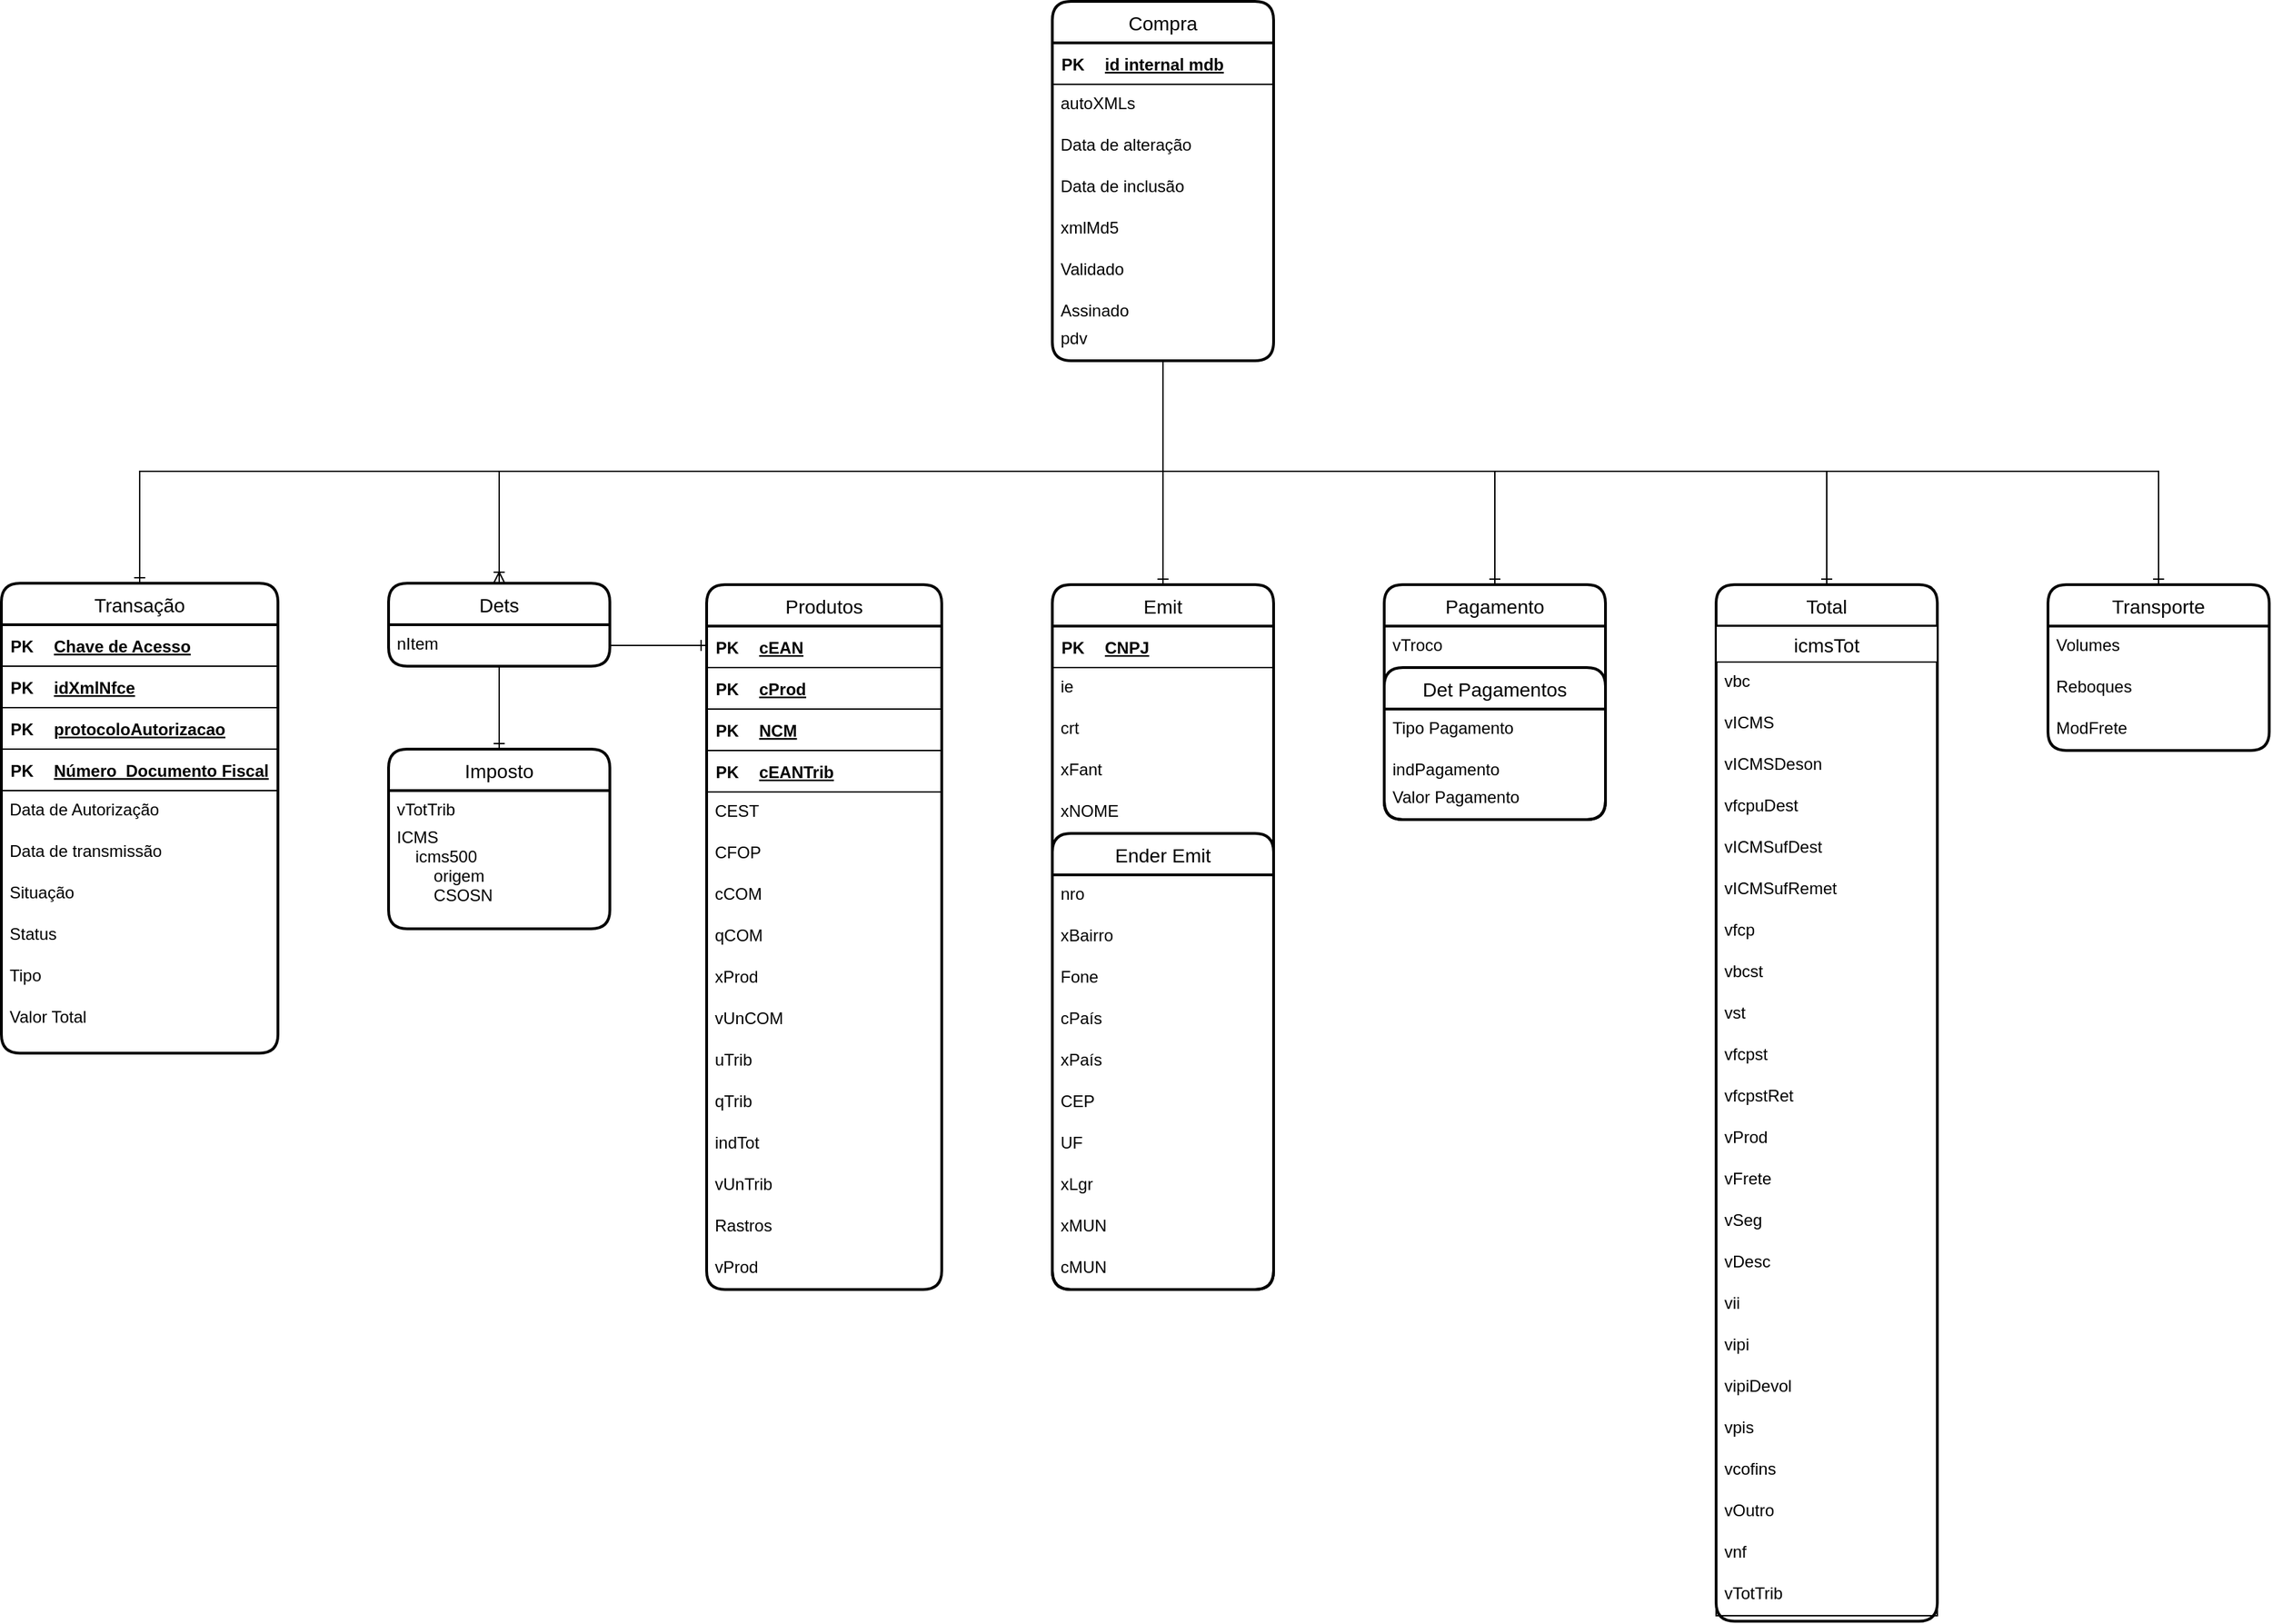 <mxfile version="17.4.2" type="device"><diagram id="R2lEEEUBdFMjLlhIrx00" name="Page-1"><mxGraphModel dx="3020" dy="2290" grid="1" gridSize="10" guides="1" tooltips="1" connect="1" arrows="1" fold="1" page="1" pageScale="1" pageWidth="850" pageHeight="1100" math="0" shadow="0" extFonts="Permanent Marker^https://fonts.googleapis.com/css?family=Permanent+Marker"><root><mxCell id="0"/><mxCell id="1" parent="0"/><mxCell id="2n5UuGQk44Oi8StF2UVQ-18" value="Transação" style="swimlane;childLayout=stackLayout;horizontal=1;startSize=30;horizontalStack=0;rounded=1;fontSize=14;fontStyle=0;strokeWidth=2;resizeParent=0;resizeLast=1;shadow=0;dashed=0;align=center;" vertex="1" parent="1"><mxGeometry x="-240" y="81" width="200" height="340" as="geometry"/></mxCell><mxCell id="2n5UuGQk44Oi8StF2UVQ-20" value="" style="shape=table;startSize=0;container=1;collapsible=1;childLayout=tableLayout;fixedRows=1;rowLines=0;fontStyle=0;align=center;resizeLast=1;strokeColor=none;fillColor=none;collapsible=0;" vertex="1" parent="2n5UuGQk44Oi8StF2UVQ-18"><mxGeometry y="30" width="200" height="30" as="geometry"/></mxCell><mxCell id="2n5UuGQk44Oi8StF2UVQ-21" value="" style="shape=tableRow;horizontal=0;startSize=0;swimlaneHead=0;swimlaneBody=0;fillColor=none;collapsible=0;dropTarget=0;points=[[0,0.5],[1,0.5]];portConstraint=eastwest;top=0;left=0;right=0;bottom=1;" vertex="1" parent="2n5UuGQk44Oi8StF2UVQ-20"><mxGeometry width="200" height="30" as="geometry"/></mxCell><mxCell id="2n5UuGQk44Oi8StF2UVQ-22" value="PK" style="shape=partialRectangle;connectable=0;fillColor=none;top=0;left=0;bottom=0;right=0;fontStyle=1;overflow=hidden;" vertex="1" parent="2n5UuGQk44Oi8StF2UVQ-21"><mxGeometry width="30" height="30" as="geometry"><mxRectangle width="30" height="30" as="alternateBounds"/></mxGeometry></mxCell><mxCell id="2n5UuGQk44Oi8StF2UVQ-23" value="Chave de Acesso" style="shape=partialRectangle;connectable=0;fillColor=none;top=0;left=0;bottom=0;right=0;align=left;spacingLeft=6;fontStyle=5;overflow=hidden;" vertex="1" parent="2n5UuGQk44Oi8StF2UVQ-21"><mxGeometry x="30" width="170" height="30" as="geometry"><mxRectangle width="170" height="30" as="alternateBounds"/></mxGeometry></mxCell><mxCell id="2n5UuGQk44Oi8StF2UVQ-26" value="" style="shape=table;startSize=0;container=1;collapsible=1;childLayout=tableLayout;fixedRows=1;rowLines=0;fontStyle=0;align=center;resizeLast=1;strokeColor=none;fillColor=none;collapsible=0;" vertex="1" parent="2n5UuGQk44Oi8StF2UVQ-18"><mxGeometry y="60" width="200" height="30" as="geometry"/></mxCell><mxCell id="2n5UuGQk44Oi8StF2UVQ-27" value="" style="shape=tableRow;horizontal=0;startSize=0;swimlaneHead=0;swimlaneBody=0;fillColor=none;collapsible=0;dropTarget=0;points=[[0,0.5],[1,0.5]];portConstraint=eastwest;top=0;left=0;right=0;bottom=1;" vertex="1" parent="2n5UuGQk44Oi8StF2UVQ-26"><mxGeometry width="200" height="30" as="geometry"/></mxCell><mxCell id="2n5UuGQk44Oi8StF2UVQ-28" value="PK" style="shape=partialRectangle;connectable=0;fillColor=none;top=0;left=0;bottom=0;right=0;fontStyle=1;overflow=hidden;" vertex="1" parent="2n5UuGQk44Oi8StF2UVQ-27"><mxGeometry width="30" height="30" as="geometry"><mxRectangle width="30" height="30" as="alternateBounds"/></mxGeometry></mxCell><mxCell id="2n5UuGQk44Oi8StF2UVQ-29" value="idXmlNfce" style="shape=partialRectangle;connectable=0;fillColor=none;top=0;left=0;bottom=0;right=0;align=left;spacingLeft=6;fontStyle=5;overflow=hidden;" vertex="1" parent="2n5UuGQk44Oi8StF2UVQ-27"><mxGeometry x="30" width="170" height="30" as="geometry"><mxRectangle width="170" height="30" as="alternateBounds"/></mxGeometry></mxCell><mxCell id="2n5UuGQk44Oi8StF2UVQ-30" value="" style="shape=table;startSize=0;container=1;collapsible=1;childLayout=tableLayout;fixedRows=1;rowLines=0;fontStyle=0;align=center;resizeLast=1;strokeColor=none;fillColor=none;collapsible=0;" vertex="1" parent="2n5UuGQk44Oi8StF2UVQ-18"><mxGeometry y="90" width="200" height="30" as="geometry"/></mxCell><mxCell id="2n5UuGQk44Oi8StF2UVQ-31" value="" style="shape=tableRow;horizontal=0;startSize=0;swimlaneHead=0;swimlaneBody=0;fillColor=none;collapsible=0;dropTarget=0;points=[[0,0.5],[1,0.5]];portConstraint=eastwest;top=0;left=0;right=0;bottom=1;" vertex="1" parent="2n5UuGQk44Oi8StF2UVQ-30"><mxGeometry width="200" height="30" as="geometry"/></mxCell><mxCell id="2n5UuGQk44Oi8StF2UVQ-32" value="PK" style="shape=partialRectangle;connectable=0;fillColor=none;top=0;left=0;bottom=0;right=0;fontStyle=1;overflow=hidden;" vertex="1" parent="2n5UuGQk44Oi8StF2UVQ-31"><mxGeometry width="30" height="30" as="geometry"><mxRectangle width="30" height="30" as="alternateBounds"/></mxGeometry></mxCell><mxCell id="2n5UuGQk44Oi8StF2UVQ-33" value="protocoloAutorizacao" style="shape=partialRectangle;connectable=0;fillColor=none;top=0;left=0;bottom=0;right=0;align=left;spacingLeft=6;fontStyle=5;overflow=hidden;" vertex="1" parent="2n5UuGQk44Oi8StF2UVQ-31"><mxGeometry x="30" width="170" height="30" as="geometry"><mxRectangle width="170" height="30" as="alternateBounds"/></mxGeometry></mxCell><mxCell id="2n5UuGQk44Oi8StF2UVQ-37" value="" style="shape=table;startSize=0;container=1;collapsible=1;childLayout=tableLayout;fixedRows=1;rowLines=0;fontStyle=0;align=center;resizeLast=1;strokeColor=none;fillColor=none;collapsible=0;" vertex="1" parent="2n5UuGQk44Oi8StF2UVQ-18"><mxGeometry y="120" width="200" height="30" as="geometry"/></mxCell><mxCell id="2n5UuGQk44Oi8StF2UVQ-38" value="" style="shape=tableRow;horizontal=0;startSize=0;swimlaneHead=0;swimlaneBody=0;fillColor=none;collapsible=0;dropTarget=0;points=[[0,0.5],[1,0.5]];portConstraint=eastwest;top=0;left=0;right=0;bottom=1;" vertex="1" parent="2n5UuGQk44Oi8StF2UVQ-37"><mxGeometry width="200" height="30" as="geometry"/></mxCell><mxCell id="2n5UuGQk44Oi8StF2UVQ-39" value="PK" style="shape=partialRectangle;connectable=0;fillColor=none;top=0;left=0;bottom=0;right=0;fontStyle=1;overflow=hidden;" vertex="1" parent="2n5UuGQk44Oi8StF2UVQ-38"><mxGeometry width="30" height="30" as="geometry"><mxRectangle width="30" height="30" as="alternateBounds"/></mxGeometry></mxCell><mxCell id="2n5UuGQk44Oi8StF2UVQ-40" value="Número  Documento Fiscal" style="shape=partialRectangle;connectable=0;fillColor=none;top=0;left=0;bottom=0;right=0;align=left;spacingLeft=6;fontStyle=5;overflow=hidden;" vertex="1" parent="2n5UuGQk44Oi8StF2UVQ-38"><mxGeometry x="30" width="170" height="30" as="geometry"><mxRectangle width="170" height="30" as="alternateBounds"/></mxGeometry></mxCell><mxCell id="2n5UuGQk44Oi8StF2UVQ-42" value="Data de Autorização" style="text;strokeColor=none;fillColor=none;spacingLeft=4;spacingRight=4;overflow=hidden;rotatable=0;points=[[0,0.5],[1,0.5]];portConstraint=eastwest;fontSize=12;" vertex="1" parent="2n5UuGQk44Oi8StF2UVQ-18"><mxGeometry y="150" width="200" height="30" as="geometry"/></mxCell><mxCell id="2n5UuGQk44Oi8StF2UVQ-43" value="Data de transmissão" style="text;strokeColor=none;fillColor=none;spacingLeft=4;spacingRight=4;overflow=hidden;rotatable=0;points=[[0,0.5],[1,0.5]];portConstraint=eastwest;fontSize=12;" vertex="1" parent="2n5UuGQk44Oi8StF2UVQ-18"><mxGeometry y="180" width="200" height="30" as="geometry"/></mxCell><mxCell id="2n5UuGQk44Oi8StF2UVQ-35" value="Situação" style="text;strokeColor=none;fillColor=none;spacingLeft=4;spacingRight=4;overflow=hidden;rotatable=0;points=[[0,0.5],[1,0.5]];portConstraint=eastwest;fontSize=12;" vertex="1" parent="2n5UuGQk44Oi8StF2UVQ-18"><mxGeometry y="210" width="200" height="30" as="geometry"/></mxCell><mxCell id="2n5UuGQk44Oi8StF2UVQ-36" value="Status" style="text;strokeColor=none;fillColor=none;spacingLeft=4;spacingRight=4;overflow=hidden;rotatable=0;points=[[0,0.5],[1,0.5]];portConstraint=eastwest;fontSize=12;" vertex="1" parent="2n5UuGQk44Oi8StF2UVQ-18"><mxGeometry y="240" width="200" height="30" as="geometry"/></mxCell><mxCell id="2n5UuGQk44Oi8StF2UVQ-24" value="Tipo" style="text;strokeColor=none;fillColor=none;spacingLeft=4;spacingRight=4;overflow=hidden;rotatable=0;points=[[0,0.5],[1,0.5]];portConstraint=eastwest;fontSize=12;" vertex="1" parent="2n5UuGQk44Oi8StF2UVQ-18"><mxGeometry y="270" width="200" height="30" as="geometry"/></mxCell><mxCell id="2n5UuGQk44Oi8StF2UVQ-41" value="Valor Total" style="text;strokeColor=none;fillColor=none;spacingLeft=4;spacingRight=4;overflow=hidden;rotatable=0;points=[[0,0.5],[1,0.5]];portConstraint=eastwest;fontSize=12;" vertex="1" parent="2n5UuGQk44Oi8StF2UVQ-18"><mxGeometry y="300" width="200" height="40" as="geometry"/></mxCell><mxCell id="2n5UuGQk44Oi8StF2UVQ-44" value="Produtos" style="swimlane;childLayout=stackLayout;horizontal=1;startSize=30;horizontalStack=0;rounded=1;fontSize=14;fontStyle=0;strokeWidth=2;resizeParent=0;resizeLast=1;shadow=0;dashed=0;align=center;" vertex="1" parent="1"><mxGeometry x="270" y="82" width="170" height="510" as="geometry"/></mxCell><mxCell id="2n5UuGQk44Oi8StF2UVQ-47" value="" style="shape=table;startSize=0;container=1;collapsible=1;childLayout=tableLayout;fixedRows=1;rowLines=0;fontStyle=0;align=center;resizeLast=1;strokeColor=none;fillColor=none;collapsible=0;" vertex="1" parent="2n5UuGQk44Oi8StF2UVQ-44"><mxGeometry y="30" width="170" height="60" as="geometry"/></mxCell><mxCell id="2n5UuGQk44Oi8StF2UVQ-53" value="" style="shape=tableRow;horizontal=0;startSize=0;swimlaneHead=0;swimlaneBody=0;fillColor=none;collapsible=0;dropTarget=0;points=[[0,0.5],[1,0.5]];portConstraint=eastwest;top=0;left=0;right=0;bottom=1;" vertex="1" parent="2n5UuGQk44Oi8StF2UVQ-47"><mxGeometry width="170" height="30" as="geometry"/></mxCell><mxCell id="2n5UuGQk44Oi8StF2UVQ-54" value="PK" style="shape=partialRectangle;connectable=0;fillColor=none;top=0;left=0;bottom=0;right=0;fontStyle=1;overflow=hidden;" vertex="1" parent="2n5UuGQk44Oi8StF2UVQ-53"><mxGeometry width="30" height="30" as="geometry"><mxRectangle width="30" height="30" as="alternateBounds"/></mxGeometry></mxCell><mxCell id="2n5UuGQk44Oi8StF2UVQ-55" value="cEAN" style="shape=partialRectangle;connectable=0;fillColor=none;top=0;left=0;bottom=0;right=0;align=left;spacingLeft=6;fontStyle=5;overflow=hidden;" vertex="1" parent="2n5UuGQk44Oi8StF2UVQ-53"><mxGeometry x="30" width="140" height="30" as="geometry"><mxRectangle width="140" height="30" as="alternateBounds"/></mxGeometry></mxCell><mxCell id="2n5UuGQk44Oi8StF2UVQ-48" value="" style="shape=tableRow;horizontal=0;startSize=0;swimlaneHead=0;swimlaneBody=0;fillColor=none;collapsible=0;dropTarget=0;points=[[0,0.5],[1,0.5]];portConstraint=eastwest;top=0;left=0;right=0;bottom=1;" vertex="1" parent="2n5UuGQk44Oi8StF2UVQ-47"><mxGeometry y="30" width="170" height="30" as="geometry"/></mxCell><mxCell id="2n5UuGQk44Oi8StF2UVQ-49" value="PK" style="shape=partialRectangle;connectable=0;fillColor=none;top=0;left=0;bottom=0;right=0;fontStyle=1;overflow=hidden;" vertex="1" parent="2n5UuGQk44Oi8StF2UVQ-48"><mxGeometry width="30" height="30" as="geometry"><mxRectangle width="30" height="30" as="alternateBounds"/></mxGeometry></mxCell><mxCell id="2n5UuGQk44Oi8StF2UVQ-50" value="cProd" style="shape=partialRectangle;connectable=0;fillColor=none;top=0;left=0;bottom=0;right=0;align=left;spacingLeft=6;fontStyle=5;overflow=hidden;" vertex="1" parent="2n5UuGQk44Oi8StF2UVQ-48"><mxGeometry x="30" width="140" height="30" as="geometry"><mxRectangle width="140" height="30" as="alternateBounds"/></mxGeometry></mxCell><mxCell id="2n5UuGQk44Oi8StF2UVQ-61" value="" style="shape=table;startSize=0;container=1;collapsible=1;childLayout=tableLayout;fixedRows=1;rowLines=0;fontStyle=0;align=center;resizeLast=1;strokeColor=none;fillColor=none;collapsible=0;" vertex="1" parent="2n5UuGQk44Oi8StF2UVQ-44"><mxGeometry y="90" width="170" height="30" as="geometry"/></mxCell><mxCell id="2n5UuGQk44Oi8StF2UVQ-62" value="" style="shape=tableRow;horizontal=0;startSize=0;swimlaneHead=0;swimlaneBody=0;fillColor=none;collapsible=0;dropTarget=0;points=[[0,0.5],[1,0.5]];portConstraint=eastwest;top=0;left=0;right=0;bottom=1;" vertex="1" parent="2n5UuGQk44Oi8StF2UVQ-61"><mxGeometry width="170" height="30" as="geometry"/></mxCell><mxCell id="2n5UuGQk44Oi8StF2UVQ-63" value="PK" style="shape=partialRectangle;connectable=0;fillColor=none;top=0;left=0;bottom=0;right=0;fontStyle=1;overflow=hidden;" vertex="1" parent="2n5UuGQk44Oi8StF2UVQ-62"><mxGeometry width="30" height="30" as="geometry"><mxRectangle width="30" height="30" as="alternateBounds"/></mxGeometry></mxCell><mxCell id="2n5UuGQk44Oi8StF2UVQ-64" value="NCM" style="shape=partialRectangle;connectable=0;fillColor=none;top=0;left=0;bottom=0;right=0;align=left;spacingLeft=6;fontStyle=5;overflow=hidden;" vertex="1" parent="2n5UuGQk44Oi8StF2UVQ-62"><mxGeometry x="30" width="140" height="30" as="geometry"><mxRectangle width="140" height="30" as="alternateBounds"/></mxGeometry></mxCell><mxCell id="2n5UuGQk44Oi8StF2UVQ-71" value="" style="shape=table;startSize=0;container=1;collapsible=1;childLayout=tableLayout;fixedRows=1;rowLines=0;fontStyle=0;align=center;resizeLast=1;strokeColor=none;fillColor=none;collapsible=0;" vertex="1" parent="2n5UuGQk44Oi8StF2UVQ-44"><mxGeometry y="120" width="170" height="30" as="geometry"/></mxCell><mxCell id="2n5UuGQk44Oi8StF2UVQ-72" value="" style="shape=tableRow;horizontal=0;startSize=0;swimlaneHead=0;swimlaneBody=0;fillColor=none;collapsible=0;dropTarget=0;points=[[0,0.5],[1,0.5]];portConstraint=eastwest;top=0;left=0;right=0;bottom=1;" vertex="1" parent="2n5UuGQk44Oi8StF2UVQ-71"><mxGeometry width="170" height="30" as="geometry"/></mxCell><mxCell id="2n5UuGQk44Oi8StF2UVQ-73" value="PK" style="shape=partialRectangle;connectable=0;fillColor=none;top=0;left=0;bottom=0;right=0;fontStyle=1;overflow=hidden;" vertex="1" parent="2n5UuGQk44Oi8StF2UVQ-72"><mxGeometry width="30" height="30" as="geometry"><mxRectangle width="30" height="30" as="alternateBounds"/></mxGeometry></mxCell><mxCell id="2n5UuGQk44Oi8StF2UVQ-74" value="cEANTrib" style="shape=partialRectangle;connectable=0;fillColor=none;top=0;left=0;bottom=0;right=0;align=left;spacingLeft=6;fontStyle=5;overflow=hidden;" vertex="1" parent="2n5UuGQk44Oi8StF2UVQ-72"><mxGeometry x="30" width="140" height="30" as="geometry"><mxRectangle width="140" height="30" as="alternateBounds"/></mxGeometry></mxCell><mxCell id="2n5UuGQk44Oi8StF2UVQ-65" value="CEST" style="text;strokeColor=none;fillColor=none;spacingLeft=4;spacingRight=4;overflow=hidden;rotatable=0;points=[[0,0.5],[1,0.5]];portConstraint=eastwest;fontSize=12;" vertex="1" parent="2n5UuGQk44Oi8StF2UVQ-44"><mxGeometry y="150" width="170" height="30" as="geometry"/></mxCell><mxCell id="2n5UuGQk44Oi8StF2UVQ-66" value="CFOP" style="text;strokeColor=none;fillColor=none;spacingLeft=4;spacingRight=4;overflow=hidden;rotatable=0;points=[[0,0.5],[1,0.5]];portConstraint=eastwest;fontSize=12;" vertex="1" parent="2n5UuGQk44Oi8StF2UVQ-44"><mxGeometry y="180" width="170" height="30" as="geometry"/></mxCell><mxCell id="2n5UuGQk44Oi8StF2UVQ-67" value="cCOM" style="text;strokeColor=none;fillColor=none;spacingLeft=4;spacingRight=4;overflow=hidden;rotatable=0;points=[[0,0.5],[1,0.5]];portConstraint=eastwest;fontSize=12;" vertex="1" parent="2n5UuGQk44Oi8StF2UVQ-44"><mxGeometry y="210" width="170" height="30" as="geometry"/></mxCell><mxCell id="2n5UuGQk44Oi8StF2UVQ-68" value="qCOM" style="text;strokeColor=none;fillColor=none;spacingLeft=4;spacingRight=4;overflow=hidden;rotatable=0;points=[[0,0.5],[1,0.5]];portConstraint=eastwest;fontSize=12;" vertex="1" parent="2n5UuGQk44Oi8StF2UVQ-44"><mxGeometry y="240" width="170" height="30" as="geometry"/></mxCell><mxCell id="2n5UuGQk44Oi8StF2UVQ-60" value="xProd" style="text;strokeColor=none;fillColor=none;spacingLeft=4;spacingRight=4;overflow=hidden;rotatable=0;points=[[0,0.5],[1,0.5]];portConstraint=eastwest;fontSize=12;" vertex="1" parent="2n5UuGQk44Oi8StF2UVQ-44"><mxGeometry y="270" width="170" height="30" as="geometry"/></mxCell><mxCell id="2n5UuGQk44Oi8StF2UVQ-69" value="vUnCOM" style="text;strokeColor=none;fillColor=none;spacingLeft=4;spacingRight=4;overflow=hidden;rotatable=0;points=[[0,0.5],[1,0.5]];portConstraint=eastwest;fontSize=12;" vertex="1" parent="2n5UuGQk44Oi8StF2UVQ-44"><mxGeometry y="300" width="170" height="30" as="geometry"/></mxCell><mxCell id="2n5UuGQk44Oi8StF2UVQ-75" value="uTrib" style="text;strokeColor=none;fillColor=none;spacingLeft=4;spacingRight=4;overflow=hidden;rotatable=0;points=[[0,0.5],[1,0.5]];portConstraint=eastwest;fontSize=12;" vertex="1" parent="2n5UuGQk44Oi8StF2UVQ-44"><mxGeometry y="330" width="170" height="30" as="geometry"/></mxCell><mxCell id="2n5UuGQk44Oi8StF2UVQ-76" value="qTrib" style="text;strokeColor=none;fillColor=none;spacingLeft=4;spacingRight=4;overflow=hidden;rotatable=0;points=[[0,0.5],[1,0.5]];portConstraint=eastwest;fontSize=12;" vertex="1" parent="2n5UuGQk44Oi8StF2UVQ-44"><mxGeometry y="360" width="170" height="30" as="geometry"/></mxCell><mxCell id="2n5UuGQk44Oi8StF2UVQ-78" value="indTot" style="text;strokeColor=none;fillColor=none;spacingLeft=4;spacingRight=4;overflow=hidden;rotatable=0;points=[[0,0.5],[1,0.5]];portConstraint=eastwest;fontSize=12;" vertex="1" parent="2n5UuGQk44Oi8StF2UVQ-44"><mxGeometry y="390" width="170" height="30" as="geometry"/></mxCell><mxCell id="2n5UuGQk44Oi8StF2UVQ-77" value="vUnTrib" style="text;strokeColor=none;fillColor=none;spacingLeft=4;spacingRight=4;overflow=hidden;rotatable=0;points=[[0,0.5],[1,0.5]];portConstraint=eastwest;fontSize=12;" vertex="1" parent="2n5UuGQk44Oi8StF2UVQ-44"><mxGeometry y="420" width="170" height="30" as="geometry"/></mxCell><mxCell id="2n5UuGQk44Oi8StF2UVQ-79" value="Rastros" style="text;strokeColor=none;fillColor=none;spacingLeft=4;spacingRight=4;overflow=hidden;rotatable=0;points=[[0,0.5],[1,0.5]];portConstraint=eastwest;fontSize=12;" vertex="1" parent="2n5UuGQk44Oi8StF2UVQ-44"><mxGeometry y="450" width="170" height="30" as="geometry"/></mxCell><mxCell id="2n5UuGQk44Oi8StF2UVQ-70" value="vProd" style="text;strokeColor=none;fillColor=none;spacingLeft=4;spacingRight=4;overflow=hidden;rotatable=0;points=[[0,0.5],[1,0.5]];portConstraint=eastwest;fontSize=12;" vertex="1" parent="2n5UuGQk44Oi8StF2UVQ-44"><mxGeometry y="480" width="170" height="30" as="geometry"/></mxCell><mxCell id="2n5UuGQk44Oi8StF2UVQ-80" value="Imposto" style="swimlane;childLayout=stackLayout;horizontal=1;startSize=30;horizontalStack=0;rounded=1;fontSize=14;fontStyle=0;strokeWidth=2;resizeParent=0;resizeLast=1;shadow=0;dashed=0;align=center;" vertex="1" parent="1"><mxGeometry x="40" y="201" width="160" height="130" as="geometry"/></mxCell><mxCell id="2n5UuGQk44Oi8StF2UVQ-85" value="vTotTrib" style="text;strokeColor=none;fillColor=none;spacingLeft=4;spacingRight=4;overflow=hidden;rotatable=0;points=[[0,0.5],[1,0.5]];portConstraint=eastwest;fontSize=12;" vertex="1" parent="2n5UuGQk44Oi8StF2UVQ-80"><mxGeometry y="30" width="160" height="20" as="geometry"/></mxCell><mxCell id="2n5UuGQk44Oi8StF2UVQ-92" value="ICMS&#xA;    icms500&#xA;        origem&#xA;        CSOSN&#xA;" style="text;strokeColor=none;fillColor=none;spacingLeft=4;spacingRight=4;overflow=hidden;rotatable=0;points=[[0,0.5],[1,0.5]];portConstraint=eastwest;fontSize=12;" vertex="1" parent="2n5UuGQk44Oi8StF2UVQ-80"><mxGeometry y="50" width="160" height="80" as="geometry"/></mxCell><mxCell id="2n5UuGQk44Oi8StF2UVQ-193" style="edgeStyle=orthogonalEdgeStyle;rounded=0;orthogonalLoop=1;jettySize=auto;html=1;endArrow=ERone;" edge="1" parent="1" source="2n5UuGQk44Oi8StF2UVQ-83" target="2n5UuGQk44Oi8StF2UVQ-80"><mxGeometry relative="1" as="geometry"/></mxCell><mxCell id="2n5UuGQk44Oi8StF2UVQ-83" value="Dets" style="swimlane;childLayout=stackLayout;horizontal=1;startSize=30;horizontalStack=0;rounded=1;fontSize=14;fontStyle=0;strokeWidth=2;resizeParent=0;resizeLast=1;shadow=0;dashed=0;align=center;" vertex="1" parent="1"><mxGeometry x="40" y="81" width="160" height="60" as="geometry"/></mxCell><mxCell id="2n5UuGQk44Oi8StF2UVQ-84" value="nItem" style="align=left;strokeColor=none;fillColor=none;spacingLeft=4;fontSize=12;verticalAlign=top;resizable=0;rotatable=0;part=1;" vertex="1" parent="2n5UuGQk44Oi8StF2UVQ-83"><mxGeometry y="30" width="160" height="30" as="geometry"/></mxCell><mxCell id="2n5UuGQk44Oi8StF2UVQ-93" value="Emit" style="swimlane;childLayout=stackLayout;horizontal=1;startSize=30;horizontalStack=0;rounded=1;fontSize=14;fontStyle=0;strokeWidth=2;resizeParent=0;resizeLast=1;shadow=0;dashed=0;align=center;" vertex="1" parent="1"><mxGeometry x="520" y="82" width="160" height="510" as="geometry"/></mxCell><mxCell id="2n5UuGQk44Oi8StF2UVQ-95" value="" style="shape=table;startSize=0;container=1;collapsible=1;childLayout=tableLayout;fixedRows=1;rowLines=0;fontStyle=0;align=center;resizeLast=1;strokeColor=none;fillColor=none;collapsible=0;" vertex="1" parent="2n5UuGQk44Oi8StF2UVQ-93"><mxGeometry y="30" width="160" height="30" as="geometry"/></mxCell><mxCell id="2n5UuGQk44Oi8StF2UVQ-96" value="" style="shape=tableRow;horizontal=0;startSize=0;swimlaneHead=0;swimlaneBody=0;fillColor=none;collapsible=0;dropTarget=0;points=[[0,0.5],[1,0.5]];portConstraint=eastwest;top=0;left=0;right=0;bottom=1;" vertex="1" parent="2n5UuGQk44Oi8StF2UVQ-95"><mxGeometry width="160" height="30" as="geometry"/></mxCell><mxCell id="2n5UuGQk44Oi8StF2UVQ-97" value="PK" style="shape=partialRectangle;connectable=0;fillColor=none;top=0;left=0;bottom=0;right=0;fontStyle=1;overflow=hidden;" vertex="1" parent="2n5UuGQk44Oi8StF2UVQ-96"><mxGeometry width="30" height="30" as="geometry"><mxRectangle width="30" height="30" as="alternateBounds"/></mxGeometry></mxCell><mxCell id="2n5UuGQk44Oi8StF2UVQ-98" value="CNPJ" style="shape=partialRectangle;connectable=0;fillColor=none;top=0;left=0;bottom=0;right=0;align=left;spacingLeft=6;fontStyle=5;overflow=hidden;" vertex="1" parent="2n5UuGQk44Oi8StF2UVQ-96"><mxGeometry x="30" width="130" height="30" as="geometry"><mxRectangle width="130" height="30" as="alternateBounds"/></mxGeometry></mxCell><mxCell id="2n5UuGQk44Oi8StF2UVQ-101" value="ie" style="text;strokeColor=none;fillColor=none;spacingLeft=4;spacingRight=4;overflow=hidden;rotatable=0;points=[[0,0.5],[1,0.5]];portConstraint=eastwest;fontSize=12;" vertex="1" parent="2n5UuGQk44Oi8StF2UVQ-93"><mxGeometry y="60" width="160" height="30" as="geometry"/></mxCell><mxCell id="2n5UuGQk44Oi8StF2UVQ-102" value="crt" style="text;strokeColor=none;fillColor=none;spacingLeft=4;spacingRight=4;overflow=hidden;rotatable=0;points=[[0,0.5],[1,0.5]];portConstraint=eastwest;fontSize=12;" vertex="1" parent="2n5UuGQk44Oi8StF2UVQ-93"><mxGeometry y="90" width="160" height="30" as="geometry"/></mxCell><mxCell id="2n5UuGQk44Oi8StF2UVQ-100" value="xFant" style="text;strokeColor=none;fillColor=none;spacingLeft=4;spacingRight=4;overflow=hidden;rotatable=0;points=[[0,0.5],[1,0.5]];portConstraint=eastwest;fontSize=12;" vertex="1" parent="2n5UuGQk44Oi8StF2UVQ-93"><mxGeometry y="120" width="160" height="30" as="geometry"/></mxCell><mxCell id="2n5UuGQk44Oi8StF2UVQ-99" value="xNOME" style="text;strokeColor=none;fillColor=none;spacingLeft=4;spacingRight=4;overflow=hidden;rotatable=0;points=[[0,0.5],[1,0.5]];portConstraint=eastwest;fontSize=12;" vertex="1" parent="2n5UuGQk44Oi8StF2UVQ-93"><mxGeometry y="150" width="160" height="30" as="geometry"/></mxCell><mxCell id="2n5UuGQk44Oi8StF2UVQ-103" value="Ender Emit" style="swimlane;childLayout=stackLayout;horizontal=1;startSize=30;horizontalStack=0;rounded=1;fontSize=14;fontStyle=0;strokeWidth=2;resizeParent=0;resizeLast=1;shadow=0;dashed=0;align=center;" vertex="1" parent="2n5UuGQk44Oi8StF2UVQ-93"><mxGeometry y="180" width="160" height="330" as="geometry"/></mxCell><mxCell id="2n5UuGQk44Oi8StF2UVQ-106" value="nro" style="text;strokeColor=none;fillColor=none;spacingLeft=4;spacingRight=4;overflow=hidden;rotatable=0;points=[[0,0.5],[1,0.5]];portConstraint=eastwest;fontSize=12;" vertex="1" parent="2n5UuGQk44Oi8StF2UVQ-103"><mxGeometry y="30" width="160" height="30" as="geometry"/></mxCell><mxCell id="2n5UuGQk44Oi8StF2UVQ-107" value="xBairro" style="text;strokeColor=none;fillColor=none;spacingLeft=4;spacingRight=4;overflow=hidden;rotatable=0;points=[[0,0.5],[1,0.5]];portConstraint=eastwest;fontSize=12;" vertex="1" parent="2n5UuGQk44Oi8StF2UVQ-103"><mxGeometry y="60" width="160" height="30" as="geometry"/></mxCell><mxCell id="2n5UuGQk44Oi8StF2UVQ-114" value="Fone" style="text;strokeColor=none;fillColor=none;spacingLeft=4;spacingRight=4;overflow=hidden;rotatable=0;points=[[0,0.5],[1,0.5]];portConstraint=eastwest;fontSize=12;" vertex="1" parent="2n5UuGQk44Oi8StF2UVQ-103"><mxGeometry y="90" width="160" height="30" as="geometry"/></mxCell><mxCell id="2n5UuGQk44Oi8StF2UVQ-112" value="cPaís" style="text;strokeColor=none;fillColor=none;spacingLeft=4;spacingRight=4;overflow=hidden;rotatable=0;points=[[0,0.5],[1,0.5]];portConstraint=eastwest;fontSize=12;" vertex="1" parent="2n5UuGQk44Oi8StF2UVQ-103"><mxGeometry y="120" width="160" height="30" as="geometry"/></mxCell><mxCell id="2n5UuGQk44Oi8StF2UVQ-113" value="xPaís" style="text;strokeColor=none;fillColor=none;spacingLeft=4;spacingRight=4;overflow=hidden;rotatable=0;points=[[0,0.5],[1,0.5]];portConstraint=eastwest;fontSize=12;" vertex="1" parent="2n5UuGQk44Oi8StF2UVQ-103"><mxGeometry y="150" width="160" height="30" as="geometry"/></mxCell><mxCell id="2n5UuGQk44Oi8StF2UVQ-111" value="CEP" style="text;strokeColor=none;fillColor=none;spacingLeft=4;spacingRight=4;overflow=hidden;rotatable=0;points=[[0,0.5],[1,0.5]];portConstraint=eastwest;fontSize=12;" vertex="1" parent="2n5UuGQk44Oi8StF2UVQ-103"><mxGeometry y="180" width="160" height="30" as="geometry"/></mxCell><mxCell id="2n5UuGQk44Oi8StF2UVQ-110" value="UF" style="text;strokeColor=none;fillColor=none;spacingLeft=4;spacingRight=4;overflow=hidden;rotatable=0;points=[[0,0.5],[1,0.5]];portConstraint=eastwest;fontSize=12;" vertex="1" parent="2n5UuGQk44Oi8StF2UVQ-103"><mxGeometry y="210" width="160" height="30" as="geometry"/></mxCell><mxCell id="2n5UuGQk44Oi8StF2UVQ-105" value="xLgr" style="text;strokeColor=none;fillColor=none;spacingLeft=4;spacingRight=4;overflow=hidden;rotatable=0;points=[[0,0.5],[1,0.5]];portConstraint=eastwest;fontSize=12;" vertex="1" parent="2n5UuGQk44Oi8StF2UVQ-103"><mxGeometry y="240" width="160" height="30" as="geometry"/></mxCell><mxCell id="2n5UuGQk44Oi8StF2UVQ-109" value="xMUN" style="text;strokeColor=none;fillColor=none;spacingLeft=4;spacingRight=4;overflow=hidden;rotatable=0;points=[[0,0.5],[1,0.5]];portConstraint=eastwest;fontSize=12;" vertex="1" parent="2n5UuGQk44Oi8StF2UVQ-103"><mxGeometry y="270" width="160" height="30" as="geometry"/></mxCell><mxCell id="2n5UuGQk44Oi8StF2UVQ-108" value="cMUN" style="text;strokeColor=none;fillColor=none;spacingLeft=4;spacingRight=4;overflow=hidden;rotatable=0;points=[[0,0.5],[1,0.5]];portConstraint=eastwest;fontSize=12;" vertex="1" parent="2n5UuGQk44Oi8StF2UVQ-103"><mxGeometry y="300" width="160" height="30" as="geometry"/></mxCell><mxCell id="2n5UuGQk44Oi8StF2UVQ-115" value="Pagamento" style="swimlane;childLayout=stackLayout;horizontal=1;startSize=30;horizontalStack=0;rounded=1;fontSize=14;fontStyle=0;strokeWidth=2;resizeParent=0;resizeLast=1;shadow=0;dashed=0;align=center;" vertex="1" parent="1"><mxGeometry x="760" y="82" width="160" height="170" as="geometry"/></mxCell><mxCell id="2n5UuGQk44Oi8StF2UVQ-121" value="vTroco" style="text;strokeColor=none;fillColor=none;spacingLeft=4;spacingRight=4;overflow=hidden;rotatable=0;points=[[0,0.5],[1,0.5]];portConstraint=eastwest;fontSize=12;" vertex="1" parent="2n5UuGQk44Oi8StF2UVQ-115"><mxGeometry y="30" width="160" height="30" as="geometry"/></mxCell><mxCell id="2n5UuGQk44Oi8StF2UVQ-117" value="Det Pagamentos" style="swimlane;childLayout=stackLayout;horizontal=1;startSize=30;horizontalStack=0;rounded=1;fontSize=14;fontStyle=0;strokeWidth=2;resizeParent=0;resizeLast=1;shadow=0;dashed=0;align=center;" vertex="1" parent="2n5UuGQk44Oi8StF2UVQ-115"><mxGeometry y="60" width="160" height="110" as="geometry"/></mxCell><mxCell id="2n5UuGQk44Oi8StF2UVQ-123" value="Tipo Pagamento" style="text;strokeColor=none;fillColor=none;spacingLeft=4;spacingRight=4;overflow=hidden;rotatable=0;points=[[0,0.5],[1,0.5]];portConstraint=eastwest;fontSize=12;" vertex="1" parent="2n5UuGQk44Oi8StF2UVQ-117"><mxGeometry y="30" width="160" height="30" as="geometry"/></mxCell><mxCell id="2n5UuGQk44Oi8StF2UVQ-122" value="indPagamento" style="text;strokeColor=none;fillColor=none;spacingLeft=4;spacingRight=4;overflow=hidden;rotatable=0;points=[[0,0.5],[1,0.5]];portConstraint=eastwest;fontSize=12;" vertex="1" parent="2n5UuGQk44Oi8StF2UVQ-117"><mxGeometry y="60" width="160" height="20" as="geometry"/></mxCell><mxCell id="2n5UuGQk44Oi8StF2UVQ-124" value="Valor Pagamento" style="text;strokeColor=none;fillColor=none;spacingLeft=4;spacingRight=4;overflow=hidden;rotatable=0;points=[[0,0.5],[1,0.5]];portConstraint=eastwest;fontSize=12;" vertex="1" parent="2n5UuGQk44Oi8StF2UVQ-117"><mxGeometry y="80" width="160" height="30" as="geometry"/></mxCell><mxCell id="2n5UuGQk44Oi8StF2UVQ-126" value="Total" style="swimlane;childLayout=stackLayout;horizontal=1;startSize=30;horizontalStack=0;rounded=1;fontSize=14;fontStyle=0;strokeWidth=2;resizeParent=0;resizeLast=1;shadow=0;dashed=0;align=center;" vertex="1" parent="1"><mxGeometry x="1000" y="82" width="160" height="750" as="geometry"/></mxCell><mxCell id="2n5UuGQk44Oi8StF2UVQ-128" value="icmsTot" style="swimlane;fontStyle=0;childLayout=stackLayout;horizontal=1;startSize=26;horizontalStack=0;resizeParent=1;resizeParentMax=0;resizeLast=0;collapsible=1;marginBottom=0;align=center;fontSize=14;" vertex="1" parent="2n5UuGQk44Oi8StF2UVQ-126"><mxGeometry y="30" width="160" height="716" as="geometry"/></mxCell><mxCell id="2n5UuGQk44Oi8StF2UVQ-129" value="vbc" style="text;strokeColor=none;fillColor=none;spacingLeft=4;spacingRight=4;overflow=hidden;rotatable=0;points=[[0,0.5],[1,0.5]];portConstraint=eastwest;fontSize=12;" vertex="1" parent="2n5UuGQk44Oi8StF2UVQ-128"><mxGeometry y="26" width="160" height="30" as="geometry"/></mxCell><mxCell id="2n5UuGQk44Oi8StF2UVQ-130" value="vICMS        " style="text;strokeColor=none;fillColor=none;spacingLeft=4;spacingRight=4;overflow=hidden;rotatable=0;points=[[0,0.5],[1,0.5]];portConstraint=eastwest;fontSize=12;" vertex="1" parent="2n5UuGQk44Oi8StF2UVQ-128"><mxGeometry y="56" width="160" height="30" as="geometry"/></mxCell><mxCell id="2n5UuGQk44Oi8StF2UVQ-131" value="vICMSDeson        " style="text;strokeColor=none;fillColor=none;spacingLeft=4;spacingRight=4;overflow=hidden;rotatable=0;points=[[0,0.5],[1,0.5]];portConstraint=eastwest;fontSize=12;" vertex="1" parent="2n5UuGQk44Oi8StF2UVQ-128"><mxGeometry y="86" width="160" height="30" as="geometry"/></mxCell><mxCell id="2n5UuGQk44Oi8StF2UVQ-132" value="vfcpuDest" style="text;strokeColor=none;fillColor=none;spacingLeft=4;spacingRight=4;overflow=hidden;rotatable=0;points=[[0,0.5],[1,0.5]];portConstraint=eastwest;fontSize=12;" vertex="1" parent="2n5UuGQk44Oi8StF2UVQ-128"><mxGeometry y="116" width="160" height="30" as="geometry"/></mxCell><mxCell id="2n5UuGQk44Oi8StF2UVQ-133" value="vICMSufDest" style="text;strokeColor=none;fillColor=none;spacingLeft=4;spacingRight=4;overflow=hidden;rotatable=0;points=[[0,0.5],[1,0.5]];portConstraint=eastwest;fontSize=12;" vertex="1" parent="2n5UuGQk44Oi8StF2UVQ-128"><mxGeometry y="146" width="160" height="30" as="geometry"/></mxCell><mxCell id="2n5UuGQk44Oi8StF2UVQ-134" value="vICMSufRemet" style="text;strokeColor=none;fillColor=none;spacingLeft=4;spacingRight=4;overflow=hidden;rotatable=0;points=[[0,0.5],[1,0.5]];portConstraint=eastwest;fontSize=12;" vertex="1" parent="2n5UuGQk44Oi8StF2UVQ-128"><mxGeometry y="176" width="160" height="30" as="geometry"/></mxCell><mxCell id="2n5UuGQk44Oi8StF2UVQ-135" value="vfcp" style="text;strokeColor=none;fillColor=none;spacingLeft=4;spacingRight=4;overflow=hidden;rotatable=0;points=[[0,0.5],[1,0.5]];portConstraint=eastwest;fontSize=12;" vertex="1" parent="2n5UuGQk44Oi8StF2UVQ-128"><mxGeometry y="206" width="160" height="30" as="geometry"/></mxCell><mxCell id="2n5UuGQk44Oi8StF2UVQ-136" value="vbcst" style="text;strokeColor=none;fillColor=none;spacingLeft=4;spacingRight=4;overflow=hidden;rotatable=0;points=[[0,0.5],[1,0.5]];portConstraint=eastwest;fontSize=12;" vertex="1" parent="2n5UuGQk44Oi8StF2UVQ-128"><mxGeometry y="236" width="160" height="30" as="geometry"/></mxCell><mxCell id="2n5UuGQk44Oi8StF2UVQ-137" value="vst" style="text;strokeColor=none;fillColor=none;spacingLeft=4;spacingRight=4;overflow=hidden;rotatable=0;points=[[0,0.5],[1,0.5]];portConstraint=eastwest;fontSize=12;" vertex="1" parent="2n5UuGQk44Oi8StF2UVQ-128"><mxGeometry y="266" width="160" height="30" as="geometry"/></mxCell><mxCell id="2n5UuGQk44Oi8StF2UVQ-138" value="vfcpst" style="text;strokeColor=none;fillColor=none;spacingLeft=4;spacingRight=4;overflow=hidden;rotatable=0;points=[[0,0.5],[1,0.5]];portConstraint=eastwest;fontSize=12;" vertex="1" parent="2n5UuGQk44Oi8StF2UVQ-128"><mxGeometry y="296" width="160" height="30" as="geometry"/></mxCell><mxCell id="2n5UuGQk44Oi8StF2UVQ-139" value="vfcpstRet" style="text;strokeColor=none;fillColor=none;spacingLeft=4;spacingRight=4;overflow=hidden;rotatable=0;points=[[0,0.5],[1,0.5]];portConstraint=eastwest;fontSize=12;" vertex="1" parent="2n5UuGQk44Oi8StF2UVQ-128"><mxGeometry y="326" width="160" height="30" as="geometry"/></mxCell><mxCell id="2n5UuGQk44Oi8StF2UVQ-140" value="vProd" style="text;strokeColor=none;fillColor=none;spacingLeft=4;spacingRight=4;overflow=hidden;rotatable=0;points=[[0,0.5],[1,0.5]];portConstraint=eastwest;fontSize=12;" vertex="1" parent="2n5UuGQk44Oi8StF2UVQ-128"><mxGeometry y="356" width="160" height="30" as="geometry"/></mxCell><mxCell id="2n5UuGQk44Oi8StF2UVQ-141" value="vFrete" style="text;strokeColor=none;fillColor=none;spacingLeft=4;spacingRight=4;overflow=hidden;rotatable=0;points=[[0,0.5],[1,0.5]];portConstraint=eastwest;fontSize=12;" vertex="1" parent="2n5UuGQk44Oi8StF2UVQ-128"><mxGeometry y="386" width="160" height="30" as="geometry"/></mxCell><mxCell id="2n5UuGQk44Oi8StF2UVQ-142" value="vSeg" style="text;strokeColor=none;fillColor=none;spacingLeft=4;spacingRight=4;overflow=hidden;rotatable=0;points=[[0,0.5],[1,0.5]];portConstraint=eastwest;fontSize=12;" vertex="1" parent="2n5UuGQk44Oi8StF2UVQ-128"><mxGeometry y="416" width="160" height="30" as="geometry"/></mxCell><mxCell id="2n5UuGQk44Oi8StF2UVQ-143" value="vDesc" style="text;strokeColor=none;fillColor=none;spacingLeft=4;spacingRight=4;overflow=hidden;rotatable=0;points=[[0,0.5],[1,0.5]];portConstraint=eastwest;fontSize=12;" vertex="1" parent="2n5UuGQk44Oi8StF2UVQ-128"><mxGeometry y="446" width="160" height="30" as="geometry"/></mxCell><mxCell id="2n5UuGQk44Oi8StF2UVQ-144" value="vii" style="text;strokeColor=none;fillColor=none;spacingLeft=4;spacingRight=4;overflow=hidden;rotatable=0;points=[[0,0.5],[1,0.5]];portConstraint=eastwest;fontSize=12;" vertex="1" parent="2n5UuGQk44Oi8StF2UVQ-128"><mxGeometry y="476" width="160" height="30" as="geometry"/></mxCell><mxCell id="2n5UuGQk44Oi8StF2UVQ-145" value="vipi" style="text;strokeColor=none;fillColor=none;spacingLeft=4;spacingRight=4;overflow=hidden;rotatable=0;points=[[0,0.5],[1,0.5]];portConstraint=eastwest;fontSize=12;" vertex="1" parent="2n5UuGQk44Oi8StF2UVQ-128"><mxGeometry y="506" width="160" height="30" as="geometry"/></mxCell><mxCell id="2n5UuGQk44Oi8StF2UVQ-146" value="vipiDevol" style="text;strokeColor=none;fillColor=none;spacingLeft=4;spacingRight=4;overflow=hidden;rotatable=0;points=[[0,0.5],[1,0.5]];portConstraint=eastwest;fontSize=12;" vertex="1" parent="2n5UuGQk44Oi8StF2UVQ-128"><mxGeometry y="536" width="160" height="30" as="geometry"/></mxCell><mxCell id="2n5UuGQk44Oi8StF2UVQ-147" value="vpis" style="text;strokeColor=none;fillColor=none;spacingLeft=4;spacingRight=4;overflow=hidden;rotatable=0;points=[[0,0.5],[1,0.5]];portConstraint=eastwest;fontSize=12;" vertex="1" parent="2n5UuGQk44Oi8StF2UVQ-128"><mxGeometry y="566" width="160" height="30" as="geometry"/></mxCell><mxCell id="2n5UuGQk44Oi8StF2UVQ-148" value="vcofins" style="text;strokeColor=none;fillColor=none;spacingLeft=4;spacingRight=4;overflow=hidden;rotatable=0;points=[[0,0.5],[1,0.5]];portConstraint=eastwest;fontSize=12;" vertex="1" parent="2n5UuGQk44Oi8StF2UVQ-128"><mxGeometry y="596" width="160" height="30" as="geometry"/></mxCell><mxCell id="2n5UuGQk44Oi8StF2UVQ-149" value="vOutro" style="text;strokeColor=none;fillColor=none;spacingLeft=4;spacingRight=4;overflow=hidden;rotatable=0;points=[[0,0.5],[1,0.5]];portConstraint=eastwest;fontSize=12;" vertex="1" parent="2n5UuGQk44Oi8StF2UVQ-128"><mxGeometry y="626" width="160" height="30" as="geometry"/></mxCell><mxCell id="2n5UuGQk44Oi8StF2UVQ-150" value="vnf" style="text;strokeColor=none;fillColor=none;spacingLeft=4;spacingRight=4;overflow=hidden;rotatable=0;points=[[0,0.5],[1,0.5]];portConstraint=eastwest;fontSize=12;" vertex="1" parent="2n5UuGQk44Oi8StF2UVQ-128"><mxGeometry y="656" width="160" height="30" as="geometry"/></mxCell><mxCell id="2n5UuGQk44Oi8StF2UVQ-151" value="vTotTrib" style="text;strokeColor=none;fillColor=none;spacingLeft=4;spacingRight=4;overflow=hidden;rotatable=0;points=[[0,0.5],[1,0.5]];portConstraint=eastwest;fontSize=12;" vertex="1" parent="2n5UuGQk44Oi8StF2UVQ-128"><mxGeometry y="686" width="160" height="30" as="geometry"/></mxCell><mxCell id="2n5UuGQk44Oi8StF2UVQ-165" value="Transporte" style="swimlane;childLayout=stackLayout;horizontal=1;startSize=30;horizontalStack=0;rounded=1;fontSize=14;fontStyle=0;strokeWidth=2;resizeParent=0;resizeLast=1;shadow=0;dashed=0;align=center;" vertex="1" parent="1"><mxGeometry x="1240" y="82" width="160" height="120" as="geometry"/></mxCell><mxCell id="2n5UuGQk44Oi8StF2UVQ-169" value="Volumes" style="text;strokeColor=none;fillColor=none;spacingLeft=4;spacingRight=4;overflow=hidden;rotatable=0;points=[[0,0.5],[1,0.5]];portConstraint=eastwest;fontSize=12;" vertex="1" parent="2n5UuGQk44Oi8StF2UVQ-165"><mxGeometry y="30" width="160" height="30" as="geometry"/></mxCell><mxCell id="2n5UuGQk44Oi8StF2UVQ-168" value="Reboques" style="text;strokeColor=none;fillColor=none;spacingLeft=4;spacingRight=4;overflow=hidden;rotatable=0;points=[[0,0.5],[1,0.5]];portConstraint=eastwest;fontSize=12;" vertex="1" parent="2n5UuGQk44Oi8StF2UVQ-165"><mxGeometry y="60" width="160" height="30" as="geometry"/></mxCell><mxCell id="2n5UuGQk44Oi8StF2UVQ-167" value="ModFrete" style="text;strokeColor=none;fillColor=none;spacingLeft=4;spacingRight=4;overflow=hidden;rotatable=0;points=[[0,0.5],[1,0.5]];portConstraint=eastwest;fontSize=12;" vertex="1" parent="2n5UuGQk44Oi8StF2UVQ-165"><mxGeometry y="90" width="160" height="30" as="geometry"/></mxCell><mxCell id="2n5UuGQk44Oi8StF2UVQ-189" style="edgeStyle=orthogonalEdgeStyle;rounded=0;orthogonalLoop=1;jettySize=auto;html=1;endArrow=ERone;" edge="1" parent="1" source="2n5UuGQk44Oi8StF2UVQ-170" target="2n5UuGQk44Oi8StF2UVQ-18"><mxGeometry relative="1" as="geometry"><Array as="points"><mxPoint x="600"/><mxPoint x="-140"/></Array></mxGeometry></mxCell><mxCell id="2n5UuGQk44Oi8StF2UVQ-192" style="edgeStyle=orthogonalEdgeStyle;rounded=0;orthogonalLoop=1;jettySize=auto;html=1;endArrow=ERoneToMany;" edge="1" parent="1" source="2n5UuGQk44Oi8StF2UVQ-170" target="2n5UuGQk44Oi8StF2UVQ-83"><mxGeometry relative="1" as="geometry"><Array as="points"><mxPoint x="600"/><mxPoint x="120"/></Array></mxGeometry></mxCell><mxCell id="2n5UuGQk44Oi8StF2UVQ-195" style="edgeStyle=orthogonalEdgeStyle;rounded=0;orthogonalLoop=1;jettySize=auto;html=1;endArrow=ERone;" edge="1" parent="1" source="2n5UuGQk44Oi8StF2UVQ-170" target="2n5UuGQk44Oi8StF2UVQ-93"><mxGeometry relative="1" as="geometry"/></mxCell><mxCell id="2n5UuGQk44Oi8StF2UVQ-196" style="edgeStyle=orthogonalEdgeStyle;rounded=0;orthogonalLoop=1;jettySize=auto;html=1;endArrow=ERone;" edge="1" parent="1" source="2n5UuGQk44Oi8StF2UVQ-170" target="2n5UuGQk44Oi8StF2UVQ-115"><mxGeometry relative="1" as="geometry"><Array as="points"><mxPoint x="600"/><mxPoint x="840"/></Array></mxGeometry></mxCell><mxCell id="2n5UuGQk44Oi8StF2UVQ-197" style="edgeStyle=orthogonalEdgeStyle;rounded=0;orthogonalLoop=1;jettySize=auto;html=1;endArrow=ERone;" edge="1" parent="1" source="2n5UuGQk44Oi8StF2UVQ-170" target="2n5UuGQk44Oi8StF2UVQ-126"><mxGeometry relative="1" as="geometry"><mxPoint x="1150" y="-80" as="targetPoint"/><Array as="points"><mxPoint x="600"/><mxPoint x="1080"/></Array></mxGeometry></mxCell><mxCell id="2n5UuGQk44Oi8StF2UVQ-198" style="edgeStyle=orthogonalEdgeStyle;rounded=0;orthogonalLoop=1;jettySize=auto;html=1;endArrow=ERone;" edge="1" parent="1" source="2n5UuGQk44Oi8StF2UVQ-170" target="2n5UuGQk44Oi8StF2UVQ-165"><mxGeometry relative="1" as="geometry"><mxPoint x="1260" y="20" as="targetPoint"/><Array as="points"><mxPoint x="600"/><mxPoint x="1320"/></Array></mxGeometry></mxCell><mxCell id="2n5UuGQk44Oi8StF2UVQ-170" value="Compra" style="swimlane;childLayout=stackLayout;horizontal=1;startSize=30;horizontalStack=0;rounded=1;fontSize=14;fontStyle=0;strokeWidth=2;resizeParent=0;resizeLast=1;shadow=0;dashed=0;align=center;" vertex="1" parent="1"><mxGeometry x="520" y="-340" width="160" height="260" as="geometry"/></mxCell><mxCell id="2n5UuGQk44Oi8StF2UVQ-176" value="" style="shape=table;startSize=0;container=1;collapsible=1;childLayout=tableLayout;fixedRows=1;rowLines=0;fontStyle=0;align=center;resizeLast=1;strokeColor=none;fillColor=none;collapsible=0;" vertex="1" parent="2n5UuGQk44Oi8StF2UVQ-170"><mxGeometry y="30" width="160" height="30" as="geometry"/></mxCell><mxCell id="2n5UuGQk44Oi8StF2UVQ-177" value="" style="shape=tableRow;horizontal=0;startSize=0;swimlaneHead=0;swimlaneBody=0;fillColor=none;collapsible=0;dropTarget=0;points=[[0,0.5],[1,0.5]];portConstraint=eastwest;top=0;left=0;right=0;bottom=1;" vertex="1" parent="2n5UuGQk44Oi8StF2UVQ-176"><mxGeometry width="160" height="30" as="geometry"/></mxCell><mxCell id="2n5UuGQk44Oi8StF2UVQ-178" value="PK" style="shape=partialRectangle;connectable=0;fillColor=none;top=0;left=0;bottom=0;right=0;fontStyle=1;overflow=hidden;" vertex="1" parent="2n5UuGQk44Oi8StF2UVQ-177"><mxGeometry width="30" height="30" as="geometry"><mxRectangle width="30" height="30" as="alternateBounds"/></mxGeometry></mxCell><mxCell id="2n5UuGQk44Oi8StF2UVQ-179" value="id internal mdb" style="shape=partialRectangle;connectable=0;fillColor=none;top=0;left=0;bottom=0;right=0;align=left;spacingLeft=6;fontStyle=5;overflow=hidden;" vertex="1" parent="2n5UuGQk44Oi8StF2UVQ-177"><mxGeometry x="30" width="130" height="30" as="geometry"><mxRectangle width="130" height="30" as="alternateBounds"/></mxGeometry></mxCell><mxCell id="2n5UuGQk44Oi8StF2UVQ-173" value="autoXMLs" style="text;strokeColor=none;fillColor=none;spacingLeft=4;spacingRight=4;overflow=hidden;rotatable=0;points=[[0,0.5],[1,0.5]];portConstraint=eastwest;fontSize=12;" vertex="1" parent="2n5UuGQk44Oi8StF2UVQ-170"><mxGeometry y="60" width="160" height="30" as="geometry"/></mxCell><mxCell id="2n5UuGQk44Oi8StF2UVQ-174" value="Data de alteração" style="text;strokeColor=none;fillColor=none;spacingLeft=4;spacingRight=4;overflow=hidden;rotatable=0;points=[[0,0.5],[1,0.5]];portConstraint=eastwest;fontSize=12;" vertex="1" parent="2n5UuGQk44Oi8StF2UVQ-170"><mxGeometry y="90" width="160" height="30" as="geometry"/></mxCell><mxCell id="2n5UuGQk44Oi8StF2UVQ-175" value="Data de inclusão" style="text;strokeColor=none;fillColor=none;spacingLeft=4;spacingRight=4;overflow=hidden;rotatable=0;points=[[0,0.5],[1,0.5]];portConstraint=eastwest;fontSize=12;" vertex="1" parent="2n5UuGQk44Oi8StF2UVQ-170"><mxGeometry y="120" width="160" height="30" as="geometry"/></mxCell><mxCell id="2n5UuGQk44Oi8StF2UVQ-182" value="xmlMd5" style="text;strokeColor=none;fillColor=none;spacingLeft=4;spacingRight=4;overflow=hidden;rotatable=0;points=[[0,0.5],[1,0.5]];portConstraint=eastwest;fontSize=12;" vertex="1" parent="2n5UuGQk44Oi8StF2UVQ-170"><mxGeometry y="150" width="160" height="30" as="geometry"/></mxCell><mxCell id="2n5UuGQk44Oi8StF2UVQ-181" value="Validado" style="text;strokeColor=none;fillColor=none;spacingLeft=4;spacingRight=4;overflow=hidden;rotatable=0;points=[[0,0.5],[1,0.5]];portConstraint=eastwest;fontSize=12;" vertex="1" parent="2n5UuGQk44Oi8StF2UVQ-170"><mxGeometry y="180" width="160" height="30" as="geometry"/></mxCell><mxCell id="2n5UuGQk44Oi8StF2UVQ-172" value="Assinado" style="text;strokeColor=none;fillColor=none;spacingLeft=4;spacingRight=4;overflow=hidden;rotatable=0;points=[[0,0.5],[1,0.5]];portConstraint=eastwest;fontSize=12;" vertex="1" parent="2n5UuGQk44Oi8StF2UVQ-170"><mxGeometry y="210" width="160" height="20" as="geometry"/></mxCell><mxCell id="2n5UuGQk44Oi8StF2UVQ-180" value="pdv" style="text;strokeColor=none;fillColor=none;spacingLeft=4;spacingRight=4;overflow=hidden;rotatable=0;points=[[0,0.5],[1,0.5]];portConstraint=eastwest;fontSize=12;" vertex="1" parent="2n5UuGQk44Oi8StF2UVQ-170"><mxGeometry y="230" width="160" height="30" as="geometry"/></mxCell><mxCell id="2n5UuGQk44Oi8StF2UVQ-194" style="edgeStyle=orthogonalEdgeStyle;rounded=0;orthogonalLoop=1;jettySize=auto;html=1;endArrow=ERone;" edge="1" parent="1" source="2n5UuGQk44Oi8StF2UVQ-84" target="2n5UuGQk44Oi8StF2UVQ-44"><mxGeometry relative="1" as="geometry"><Array as="points"><mxPoint x="240" y="126"/><mxPoint x="240" y="126"/></Array></mxGeometry></mxCell></root></mxGraphModel></diagram></mxfile>